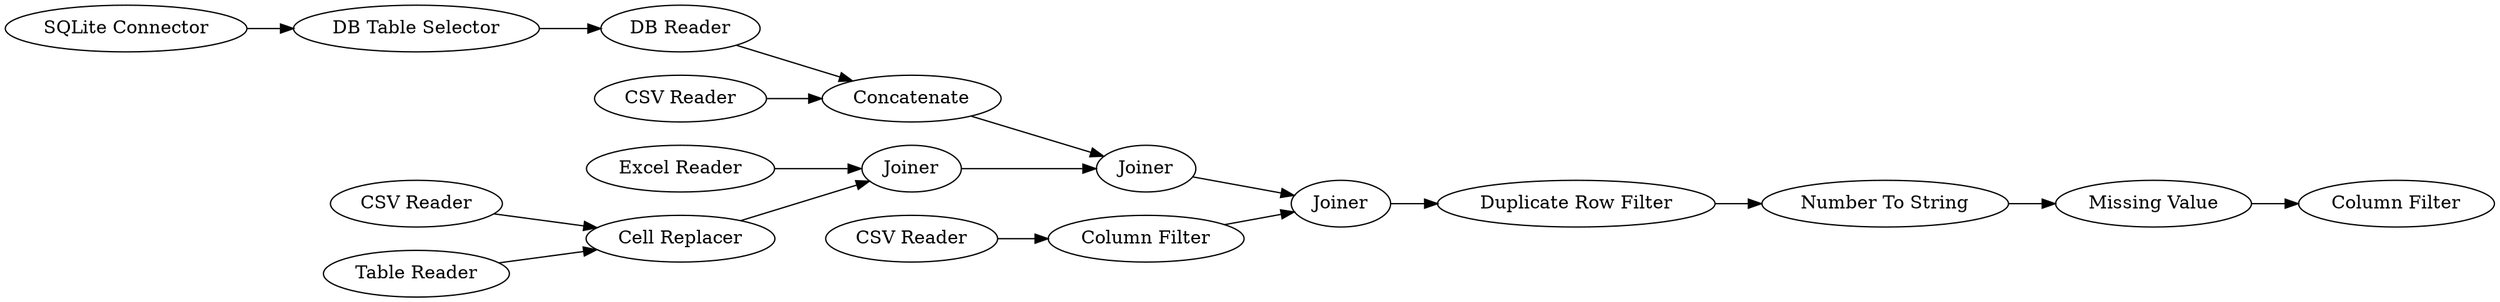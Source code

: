digraph {
	"6017120433101834874_257" [label="Excel Reader"]
	"6017120433101834874_261" [label=Joiner]
	"6017120433101834874_249" [label="Duplicate Row Filter"]
	"6017120433101834874_259" [label="Table Reader"]
	"6017120433101834874_253" [label="Column Filter"]
	"6017120433101834874_247" [label="DB Reader"]
	"6017120433101834874_129" [label="Cell Replacer"]
	"6017120433101834874_260" [label=Joiner]
	"6017120433101834874_256" [label="CSV Reader"]
	"6017120433101834874_255" [label="CSV Reader"]
	"6017120433101834874_258" [label="CSV Reader"]
	"6017120433101834874_240" [label="Missing Value"]
	"6017120433101834874_254" [label="Column Filter"]
	"6017120433101834874_248" [label="DB Table Selector"]
	"6017120433101834874_250" [label="Number To String"]
	"6017120433101834874_262" [label=Joiner]
	"6017120433101834874_246" [label="SQLite Connector"]
	"6017120433101834874_143" [label=Concatenate]
	"6017120433101834874_240" -> "6017120433101834874_254"
	"6017120433101834874_143" -> "6017120433101834874_261"
	"6017120433101834874_255" -> "6017120433101834874_253"
	"6017120433101834874_246" -> "6017120433101834874_248"
	"6017120433101834874_129" -> "6017120433101834874_260"
	"6017120433101834874_257" -> "6017120433101834874_260"
	"6017120433101834874_261" -> "6017120433101834874_262"
	"6017120433101834874_258" -> "6017120433101834874_143"
	"6017120433101834874_262" -> "6017120433101834874_249"
	"6017120433101834874_247" -> "6017120433101834874_143"
	"6017120433101834874_256" -> "6017120433101834874_129"
	"6017120433101834874_248" -> "6017120433101834874_247"
	"6017120433101834874_249" -> "6017120433101834874_250"
	"6017120433101834874_259" -> "6017120433101834874_129"
	"6017120433101834874_253" -> "6017120433101834874_262"
	"6017120433101834874_260" -> "6017120433101834874_261"
	"6017120433101834874_250" -> "6017120433101834874_240"
	rankdir=LR
}
